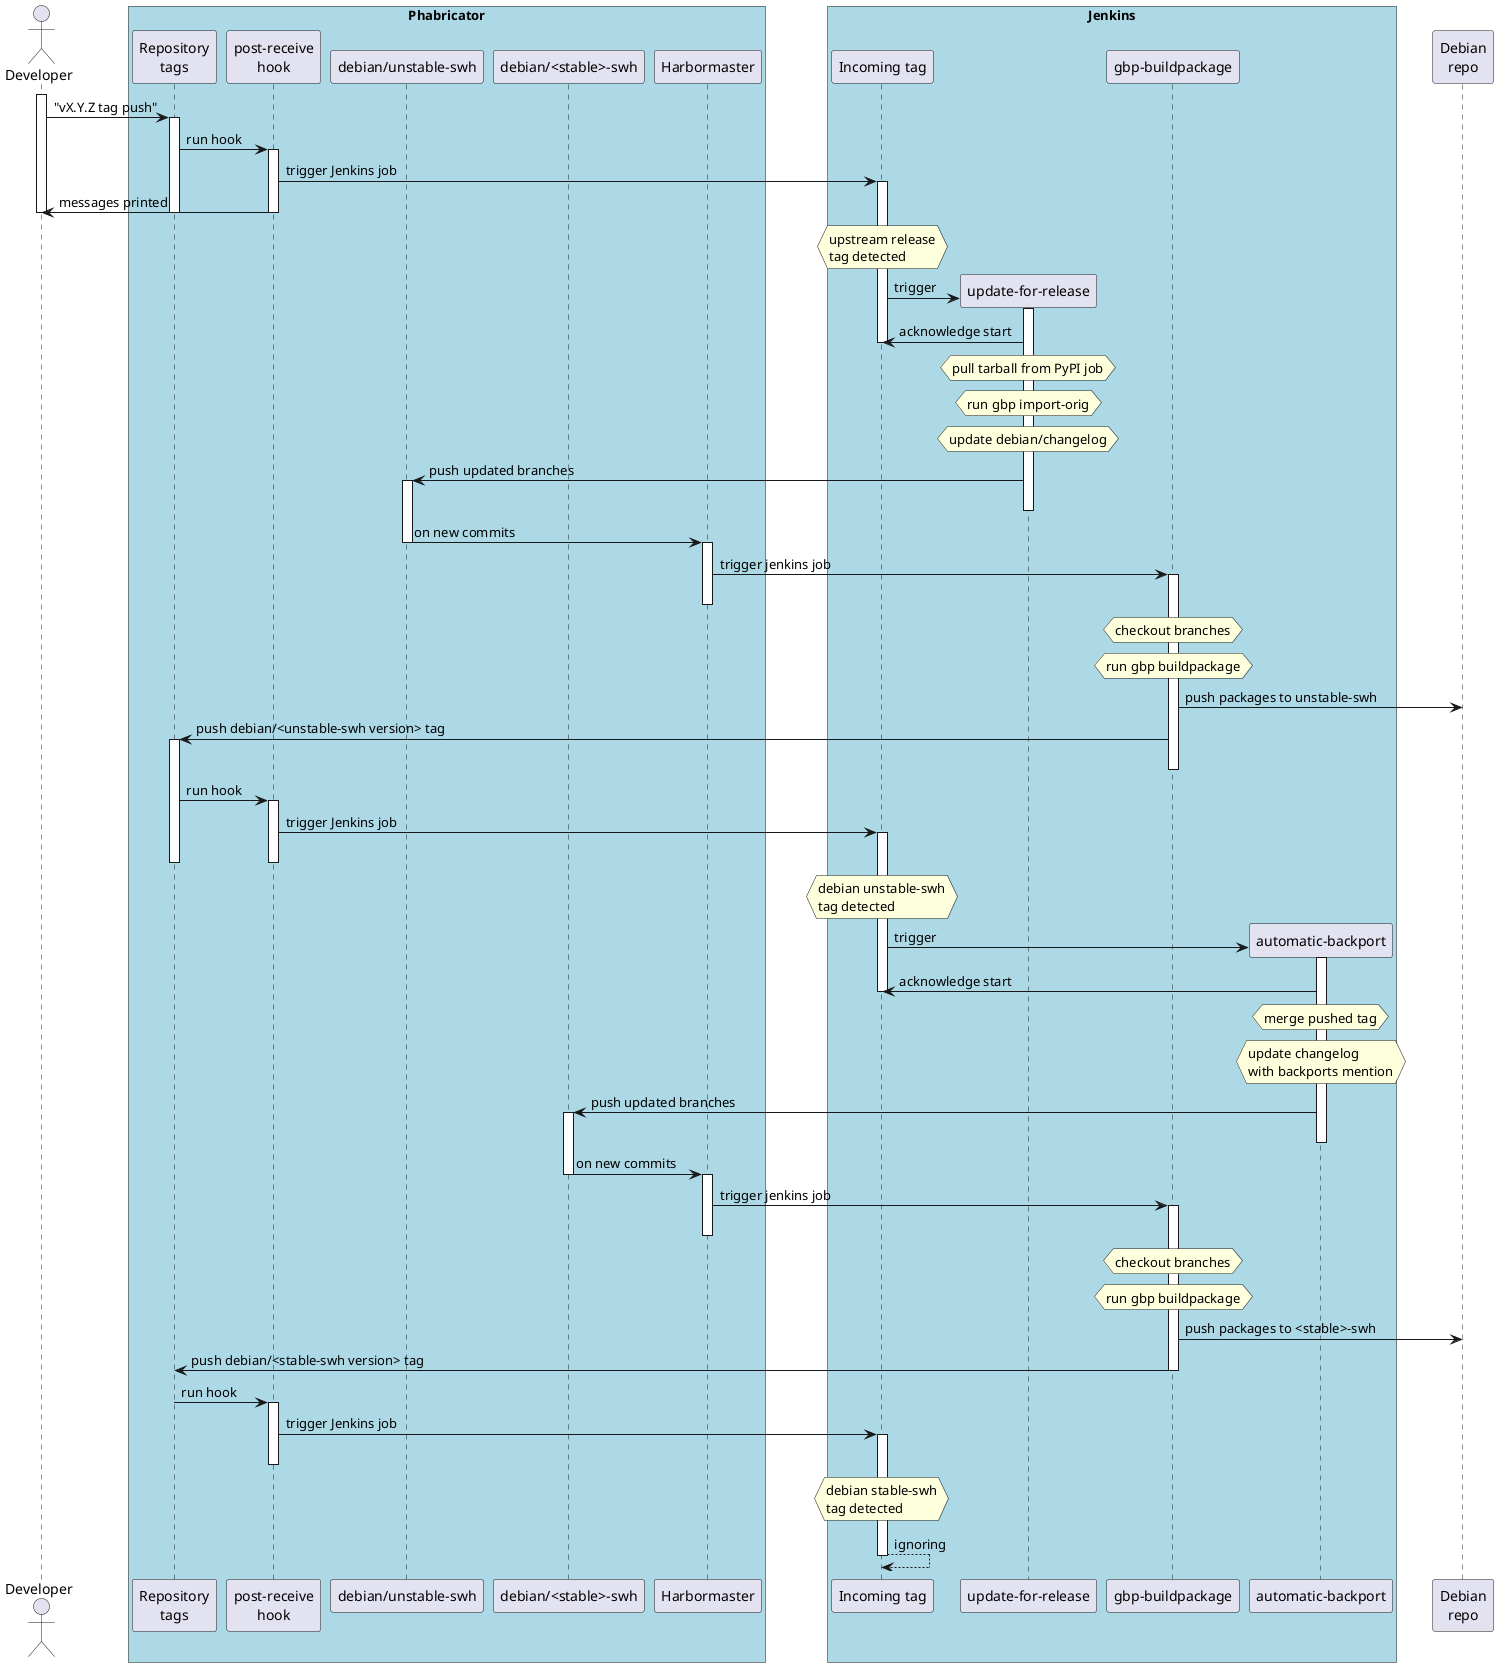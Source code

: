 @startuml

  skinparam BoxPadding 30

  actor Developer
  box "Phabricator" #LightBlue
  participant GIT as "Repository\ntags"
  participant HOOK as "post-receive\nhook"
  participant GIT_DEBIAN_UNSTABLE as "debian/unstable-swh"
  participant GIT_DEBIAN_BPO as "debian/<stable>-swh"
  participant Harbormaster
  end box

  box "Jenkins" #LightBlue
  participant IT as "Incoming tag"
  participant UFR as "update-for-release"
  participant GBP as "gbp-buildpackage"
  participant ABP as "automatic-backport"
  end box

  participant REPO as "Debian\nrepo"

  activate Developer
  Developer -> GIT : "vX.Y.Z tag push"
  activate GIT

  GIT -> HOOK : run hook
  activate HOOK

  HOOK -> IT : trigger Jenkins job
  activate IT

  HOOK -> Developer : messages printed
  deactivate HOOK
  deactivate GIT
  deactivate Developer

  hnote over IT : upstream release\ntag detected

  create UFR
  IT -> UFR : trigger
  activate UFR
  UFR -> IT : acknowledge start
  deactivate IT

  hnote over UFR : pull tarball from PyPI job
  hnote over UFR : run gbp import-orig
  hnote over UFR : update debian/changelog

  UFR -> GIT_DEBIAN_UNSTABLE : push updated branches
  activate GIT_DEBIAN_UNSTABLE
  deactivate UFR

  GIT_DEBIAN_UNSTABLE -> Harbormaster : on new commits
  deactivate GIT_DEBIAN_UNSTABLE
  activate Harbormaster
  Harbormaster -> GBP : trigger jenkins job
  activate GBP
  deactivate Harbormaster

  hnote over GBP : checkout branches
  hnote over GBP : run gbp buildpackage

  GBP -> REPO : push packages to unstable-swh
  GBP -> GIT : push debian/<unstable-swh version> tag
  activate GIT
  deactivate GBP

  GIT -> HOOK : run hook
  activate HOOK

  HOOK -> IT : trigger Jenkins job
  activate IT
  deactivate HOOK
  deactivate GIT

  hnote over IT : debian unstable-swh\ntag detected
  create ABP
  IT -> ABP : trigger
  activate ABP
  ABP -> IT : acknowledge start
  deactivate IT

  hnote over ABP : merge pushed tag
  hnote over ABP : update changelog\nwith backports mention
  ABP -> GIT_DEBIAN_BPO : push updated branches
  activate GIT_DEBIAN_BPO
  deactivate ABP

  GIT_DEBIAN_BPO -> Harbormaster : on new commits
  deactivate GIT_DEBIAN_BPO
  activate Harbormaster
  Harbormaster -> GBP : trigger jenkins job
  activate GBP
  deactivate Harbormaster

  hnote over GBP : checkout branches
  hnote over GBP : run gbp buildpackage

  GBP -> REPO : push packages to <stable>-swh
  GBP -> GIT : push debian/<stable-swh version> tag
  deactivate GBP

  GIT -> HOOK : run hook
  activate HOOK

  HOOK -> IT : trigger Jenkins job
  activate IT
  deactivate HOOK
  deactivate GIT
  hnote over IT : debian stable-swh\ntag detected
  IT --> IT : ignoring
  deactivate IT

@enduml
